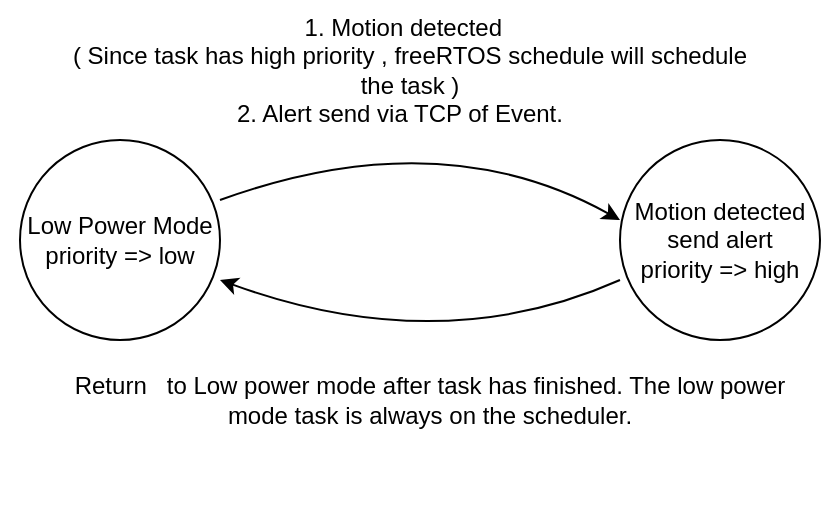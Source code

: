 <mxfile version="12.6.2" type="github">
  <diagram id="0vHo6WEblm4w552MR0Qe" name="Page-1">
    <mxGraphModel dx="946" dy="614" grid="1" gridSize="10" guides="1" tooltips="1" connect="1" arrows="1" fold="1" page="1" pageScale="1" pageWidth="850" pageHeight="1100" math="0" shadow="0">
      <root>
        <mxCell id="0"/>
        <mxCell id="1" parent="0"/>
        <mxCell id="XseoDJrQLBkZdQjmpKM9-1" value="Low Power Mode&lt;br&gt;priority =&amp;gt; low" style="ellipse;whiteSpace=wrap;html=1;aspect=fixed;" vertex="1" parent="1">
          <mxGeometry x="120" y="130" width="100" height="100" as="geometry"/>
        </mxCell>
        <mxCell id="XseoDJrQLBkZdQjmpKM9-3" value="" style="endArrow=classic;html=1;strokeColor=none;curved=1;" edge="1" parent="1">
          <mxGeometry width="50" height="50" relative="1" as="geometry">
            <mxPoint x="110" y="320" as="sourcePoint"/>
            <mxPoint x="380" y="310" as="targetPoint"/>
            <Array as="points">
              <mxPoint x="240" y="260"/>
            </Array>
          </mxGeometry>
        </mxCell>
        <mxCell id="XseoDJrQLBkZdQjmpKM9-8" value="" style="group" vertex="1" connectable="0" parent="1">
          <mxGeometry x="330" y="120" height="120" as="geometry"/>
        </mxCell>
        <mxCell id="XseoDJrQLBkZdQjmpKM9-4" value="" style="endArrow=classic;html=1;curved=1;" edge="1" parent="XseoDJrQLBkZdQjmpKM9-8">
          <mxGeometry width="50" height="50" relative="1" as="geometry">
            <mxPoint x="-110" y="40" as="sourcePoint"/>
            <mxPoint x="90" y="50" as="targetPoint"/>
            <Array as="points">
              <mxPoint/>
            </Array>
          </mxGeometry>
        </mxCell>
        <mxCell id="XseoDJrQLBkZdQjmpKM9-5" value="" style="endArrow=classic;html=1;curved=1;" edge="1" parent="XseoDJrQLBkZdQjmpKM9-8">
          <mxGeometry width="50" height="50" relative="1" as="geometry">
            <mxPoint x="90" y="80" as="sourcePoint"/>
            <mxPoint x="-110" y="80" as="targetPoint"/>
            <Array as="points">
              <mxPoint y="120"/>
            </Array>
          </mxGeometry>
        </mxCell>
        <mxCell id="XseoDJrQLBkZdQjmpKM9-12" value="Motion detected&lt;br&gt;send alert&lt;br&gt;priority =&amp;gt; high&lt;br&gt;" style="ellipse;whiteSpace=wrap;html=1;aspect=fixed;" vertex="1" parent="1">
          <mxGeometry x="420" y="130" width="100" height="100" as="geometry"/>
        </mxCell>
        <mxCell id="XseoDJrQLBkZdQjmpKM9-15" value="1. Motion detected &amp;nbsp;&lt;br&gt;( Since task has high priority , freeRTOS schedule will schedule the task )&lt;br&gt;2. Alert send via TCP of Event. &amp;nbsp;&amp;nbsp;" style="text;html=1;strokeColor=none;fillColor=none;align=center;verticalAlign=middle;whiteSpace=wrap;rounded=0;" vertex="1" parent="1">
          <mxGeometry x="140" y="60" width="350" height="70" as="geometry"/>
        </mxCell>
        <mxCell id="XseoDJrQLBkZdQjmpKM9-16" value="Return &amp;nbsp; to Low power mode after task has finished. The low power mode task is always on the scheduler." style="text;html=1;strokeColor=none;fillColor=none;align=center;verticalAlign=middle;whiteSpace=wrap;rounded=0;" vertex="1" parent="1">
          <mxGeometry x="130" y="210" width="390" height="100" as="geometry"/>
        </mxCell>
      </root>
    </mxGraphModel>
  </diagram>
</mxfile>

